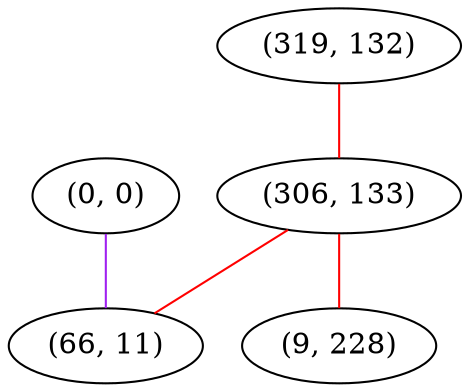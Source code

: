 graph "" {
"(319, 132)";
"(306, 133)";
"(0, 0)";
"(66, 11)";
"(9, 228)";
"(319, 132)" -- "(306, 133)"  [color=red, key=0, weight=1];
"(306, 133)" -- "(66, 11)"  [color=red, key=0, weight=1];
"(306, 133)" -- "(9, 228)"  [color=red, key=0, weight=1];
"(0, 0)" -- "(66, 11)"  [color=purple, key=0, weight=4];
}
